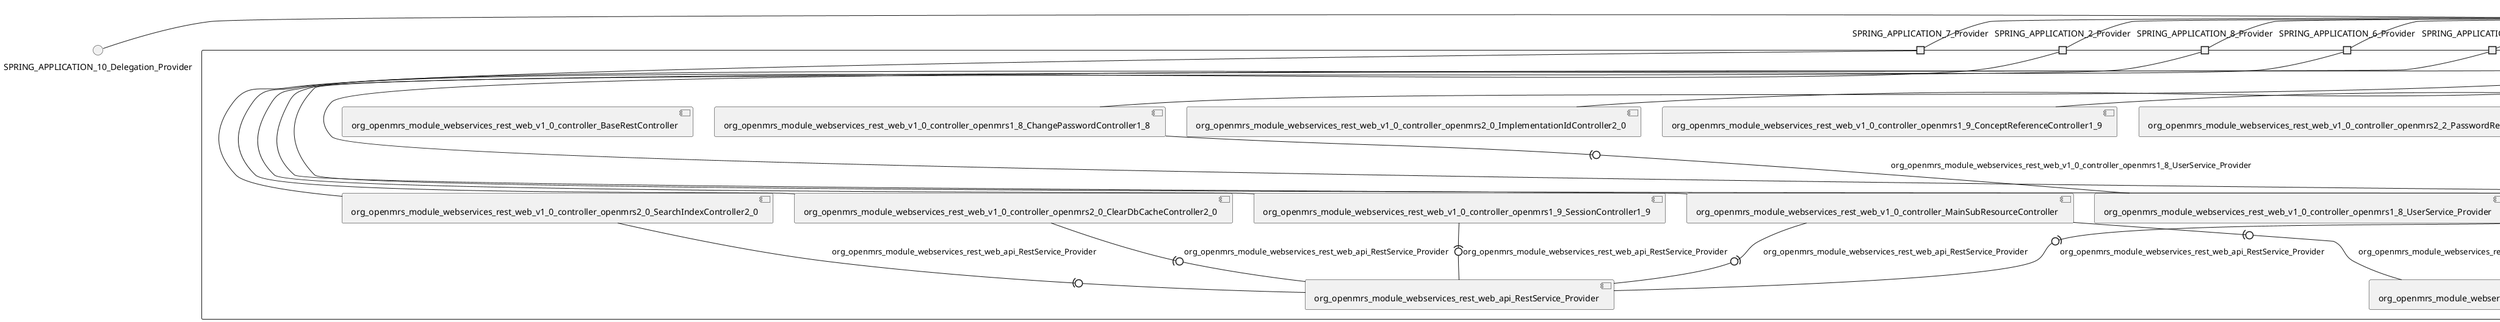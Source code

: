 @startuml
skinparam fixCircleLabelOverlapping true
skinparam componentStyle uml2
() SPRING_APPLICATION_10_Delegation_Provider
() SPRING_APPLICATION_11_Delegation_Provider
() SPRING_APPLICATION_12_Delegation_Provider
() SPRING_APPLICATION_13_Delegation_Provider
() SPRING_APPLICATION_14_Delegation_Provider
() SPRING_APPLICATION_15_Delegation_Provider
() SPRING_APPLICATION_2_Delegation_Provider
() SPRING_APPLICATION_3_Delegation_Provider
() SPRING_APPLICATION_4_Delegation_Provider
() SPRING_APPLICATION_5_Delegation_Provider
() SPRING_APPLICATION_6_Delegation_Provider
() SPRING_APPLICATION_7_Delegation_Provider
() SPRING_APPLICATION_8_Delegation_Provider
() SPRING_APPLICATION_9_Delegation_Provider
() SPRING_APPLICATION_Delegation_Provider
() SPRING_APPLICATION_module_webservices_rest_apiDocs_Delegation_Provider
() SPRING_APPLICATION_module_webservices_rest_settings_Delegation_Provider
() SPRING_APPLICATION_module_webservices_rest_swagger_json_Delegation_Provider
() SPRING_APPLICATION_rest_unknownResource_Delegation_Provider
() SPRING_APPLICATION_rest_v1_form_value_Delegation_Provider
() SPRING_APPLICATION_rest_v1_hl7_Delegation_Provider
() SPRING_APPLICATION_value_Delegation_Provider
rectangle System {
[org_openmrs_module_webservices_rest_web_api_RestService_Provider] [[openmrs-openmrs-module-webservices-rest.repository#_jzjnVOQDEe6IDcc49RCDEw]]
[org_openmrs_module_webservices_rest_web_controller_SettingsFormController] [[openmrs-openmrs-module-webservices-rest.repository#_jzjnVOQDEe6IDcc49RCDEw]]
[org_openmrs_module_webservices_rest_web_controller_SwaggerDocController] [[openmrs-openmrs-module-webservices-rest.repository#_jzjnVOQDEe6IDcc49RCDEw]]
[org_openmrs_module_webservices_rest_web_controller_SwaggerSpecificationController] [[openmrs-openmrs-module-webservices-rest.repository#_jzjnVOQDEe6IDcc49RCDEw]]
[org_openmrs_module_webservices_rest_web_v1_0_controller_BaseRestController] [[openmrs-openmrs-module-webservices-rest.repository#_jzjnVOQDEe6IDcc49RCDEw]]
[org_openmrs_module_webservices_rest_web_v1_0_controller_BaseUriSetup] [[openmrs-openmrs-module-webservices-rest.repository#_jzjnVOQDEe6IDcc49RCDEw]]
[org_openmrs_module_webservices_rest_web_v1_0_controller_MainResourceController] [[openmrs-openmrs-module-webservices-rest.repository#_jzjnVOQDEe6IDcc49RCDEw]]
[org_openmrs_module_webservices_rest_web_v1_0_controller_MainSubResourceController] [[openmrs-openmrs-module-webservices-rest.repository#_jzjnVOQDEe6IDcc49RCDEw]]
[org_openmrs_module_webservices_rest_web_v1_0_controller_UnknownResourceController] [[openmrs-openmrs-module-webservices-rest.repository#_jzjnVOQDEe6IDcc49RCDEw]]
[org_openmrs_module_webservices_rest_web_v1_0_controller_openmrs1_8_ChangePasswordController1_8] [[openmrs-openmrs-module-webservices-rest.repository#_jzjnVOQDEe6IDcc49RCDEw]]
[org_openmrs_module_webservices_rest_web_v1_0_controller_openmrs1_8_HL7MessageController1_8] [[openmrs-openmrs-module-webservices-rest.repository#_jzjnVOQDEe6IDcc49RCDEw]]
[org_openmrs_module_webservices_rest_web_v1_0_controller_openmrs1_8_ObsComplexValueController1_8] [[openmrs-openmrs-module-webservices-rest.repository#_jzjnVOQDEe6IDcc49RCDEw]]
[org_openmrs_module_webservices_rest_web_v1_0_controller_openmrs1_8_ObsService_Provider] [[openmrs-openmrs-module-webservices-rest.repository#_jzjnVOQDEe6IDcc49RCDEw]]
[org_openmrs_module_webservices_rest_web_v1_0_controller_openmrs1_8_UserService_Provider] [[openmrs-openmrs-module-webservices-rest.repository#_jzjnVOQDEe6IDcc49RCDEw]]
[org_openmrs_module_webservices_rest_web_v1_0_controller_openmrs1_9_ClobDatatypeStorageController] [[openmrs-openmrs-module-webservices-rest.repository#_jzjnVOQDEe6IDcc49RCDEw]]
[org_openmrs_module_webservices_rest_web_v1_0_controller_openmrs1_9_ConceptReferenceController1_9] [[openmrs-openmrs-module-webservices-rest.repository#_jzjnVOQDEe6IDcc49RCDEw]]
[org_openmrs_module_webservices_rest_web_v1_0_controller_openmrs1_9_DatatypeService_Provider] [[openmrs-openmrs-module-webservices-rest.repository#_jzjnVOQDEe6IDcc49RCDEw]]
[org_openmrs_module_webservices_rest_web_v1_0_controller_openmrs1_9_FormResourceController1_9] [[openmrs-openmrs-module-webservices-rest.repository#_jzjnVOQDEe6IDcc49RCDEw]]
[org_openmrs_module_webservices_rest_web_v1_0_controller_openmrs1_9_FormService_Provider] [[openmrs-openmrs-module-webservices-rest.repository#_jzjnVOQDEe6IDcc49RCDEw]]
[org_openmrs_module_webservices_rest_web_v1_0_controller_openmrs1_9_SessionController1_9] [[openmrs-openmrs-module-webservices-rest.repository#_jzjnVOQDEe6IDcc49RCDEw]]
[org_openmrs_module_webservices_rest_web_v1_0_controller_openmrs2_0_AddressTemplateController2_0] [[openmrs-openmrs-module-webservices-rest.repository#_jzjnVOQDEe6IDcc49RCDEw]]
[org_openmrs_module_webservices_rest_web_v1_0_controller_openmrs2_0_ClearDbCacheController2_0] [[openmrs-openmrs-module-webservices-rest.repository#_jzjnVOQDEe6IDcc49RCDEw]]
[org_openmrs_module_webservices_rest_web_v1_0_controller_openmrs2_0_ImplementationIdController2_0] [[openmrs-openmrs-module-webservices-rest.repository#_jzjnVOQDEe6IDcc49RCDEw]]
[org_openmrs_module_webservices_rest_web_v1_0_controller_openmrs2_0_LocaleAndThemeConfigurationController2_0] [[openmrs-openmrs-module-webservices-rest.repository#_jzjnVOQDEe6IDcc49RCDEw]]
[org_openmrs_module_webservices_rest_web_v1_0_controller_openmrs2_0_LoggedInUsersController2_0] [[openmrs-openmrs-module-webservices-rest.repository#_jzjnVOQDEe6IDcc49RCDEw]]
[org_openmrs_module_webservices_rest_web_v1_0_controller_openmrs2_0_NameTemplateController2_0] [[openmrs-openmrs-module-webservices-rest.repository#_jzjnVOQDEe6IDcc49RCDEw]]
[org_openmrs_module_webservices_rest_web_v1_0_controller_openmrs2_0_SearchIndexController2_0] [[openmrs-openmrs-module-webservices-rest.repository#_jzjnVOQDEe6IDcc49RCDEw]]
[org_openmrs_module_webservices_rest_web_v1_0_controller_openmrs2_0_VisitConfigurationController2_0] [[openmrs-openmrs-module-webservices-rest.repository#_jzjnVOQDEe6IDcc49RCDEw]]
[org_openmrs_module_webservices_rest_web_v1_0_controller_openmrs2_2_PasswordResetController2_2] [[openmrs-openmrs-module-webservices-rest.repository#_jzjnVOQDEe6IDcc49RCDEw]]
[org_openmrs_module_webservices_rest_web_v1_0_controller_openmrs2_2_UserService_Provider] [[openmrs-openmrs-module-webservices-rest.repository#_jzjnVOQDEe6IDcc49RCDEw]]
port SPRING_APPLICATION_10_Provider
SPRING_APPLICATION_10_Delegation_Provider - SPRING_APPLICATION_10_Provider
SPRING_APPLICATION_10_Provider - [org_openmrs_module_webservices_rest_web_v1_0_controller_openmrs1_8_ChangePasswordController1_8]
port SPRING_APPLICATION_11_Provider
SPRING_APPLICATION_11_Delegation_Provider - SPRING_APPLICATION_11_Provider
SPRING_APPLICATION_11_Provider - [org_openmrs_module_webservices_rest_web_v1_0_controller_openmrs2_0_ImplementationIdController2_0]
port SPRING_APPLICATION_12_Provider
SPRING_APPLICATION_12_Delegation_Provider - SPRING_APPLICATION_12_Provider
SPRING_APPLICATION_12_Provider - [org_openmrs_module_webservices_rest_web_v1_0_controller_openmrs1_9_ConceptReferenceController1_9]
port SPRING_APPLICATION_13_Provider
SPRING_APPLICATION_13_Delegation_Provider - SPRING_APPLICATION_13_Provider
SPRING_APPLICATION_13_Provider - [org_openmrs_module_webservices_rest_web_v1_0_controller_MainResourceController]
port SPRING_APPLICATION_14_Provider
SPRING_APPLICATION_14_Delegation_Provider - SPRING_APPLICATION_14_Provider
SPRING_APPLICATION_14_Provider - [org_openmrs_module_webservices_rest_web_v1_0_controller_openmrs1_9_ClobDatatypeStorageController]
port SPRING_APPLICATION_15_Provider
SPRING_APPLICATION_15_Delegation_Provider - SPRING_APPLICATION_15_Provider
SPRING_APPLICATION_15_Provider - [org_openmrs_module_webservices_rest_web_v1_0_controller_openmrs2_2_PasswordResetController2_2]
port SPRING_APPLICATION_2_Provider
SPRING_APPLICATION_2_Delegation_Provider - SPRING_APPLICATION_2_Provider
SPRING_APPLICATION_2_Provider - [org_openmrs_module_webservices_rest_web_v1_0_controller_openmrs2_0_ClearDbCacheController2_0]
port SPRING_APPLICATION_3_Provider
SPRING_APPLICATION_3_Delegation_Provider - SPRING_APPLICATION_3_Provider
SPRING_APPLICATION_3_Provider - [org_openmrs_module_webservices_rest_web_v1_0_controller_openmrs2_0_LoggedInUsersController2_0]
port SPRING_APPLICATION_4_Provider
SPRING_APPLICATION_4_Delegation_Provider - SPRING_APPLICATION_4_Provider
SPRING_APPLICATION_4_Provider - [org_openmrs_module_webservices_rest_web_v1_0_controller_openmrs2_0_VisitConfigurationController2_0]
port SPRING_APPLICATION_5_Provider
SPRING_APPLICATION_5_Delegation_Provider - SPRING_APPLICATION_5_Provider
SPRING_APPLICATION_5_Provider - [org_openmrs_module_webservices_rest_web_v1_0_controller_openmrs2_0_NameTemplateController2_0]
port SPRING_APPLICATION_6_Provider
SPRING_APPLICATION_6_Delegation_Provider - SPRING_APPLICATION_6_Provider
SPRING_APPLICATION_6_Provider - [org_openmrs_module_webservices_rest_web_v1_0_controller_MainSubResourceController]
port SPRING_APPLICATION_7_Provider
SPRING_APPLICATION_7_Delegation_Provider - SPRING_APPLICATION_7_Provider
SPRING_APPLICATION_7_Provider - [org_openmrs_module_webservices_rest_web_v1_0_controller_openmrs2_0_SearchIndexController2_0]
port SPRING_APPLICATION_8_Provider
SPRING_APPLICATION_8_Delegation_Provider - SPRING_APPLICATION_8_Provider
SPRING_APPLICATION_8_Provider - [org_openmrs_module_webservices_rest_web_v1_0_controller_openmrs1_9_SessionController1_9]
port SPRING_APPLICATION_9_Provider
SPRING_APPLICATION_9_Delegation_Provider - SPRING_APPLICATION_9_Provider
SPRING_APPLICATION_9_Provider - [org_openmrs_module_webservices_rest_web_v1_0_controller_openmrs2_0_LocaleAndThemeConfigurationController2_0]
port SPRING_APPLICATION_Provider
SPRING_APPLICATION_Delegation_Provider - SPRING_APPLICATION_Provider
SPRING_APPLICATION_Provider - [org_openmrs_module_webservices_rest_web_v1_0_controller_openmrs2_0_AddressTemplateController2_0]
port SPRING_APPLICATION_module_webservices_rest_apiDocs_Provider
SPRING_APPLICATION_module_webservices_rest_apiDocs_Delegation_Provider - SPRING_APPLICATION_module_webservices_rest_apiDocs_Provider
SPRING_APPLICATION_module_webservices_rest_apiDocs_Provider - [org_openmrs_module_webservices_rest_web_controller_SwaggerDocController]
port SPRING_APPLICATION_module_webservices_rest_settings_Provider
SPRING_APPLICATION_module_webservices_rest_settings_Delegation_Provider - SPRING_APPLICATION_module_webservices_rest_settings_Provider
SPRING_APPLICATION_module_webservices_rest_settings_Provider - [org_openmrs_module_webservices_rest_web_controller_SettingsFormController]
port SPRING_APPLICATION_module_webservices_rest_swagger_json_Provider
SPRING_APPLICATION_module_webservices_rest_swagger_json_Delegation_Provider - SPRING_APPLICATION_module_webservices_rest_swagger_json_Provider
SPRING_APPLICATION_module_webservices_rest_swagger_json_Provider - [org_openmrs_module_webservices_rest_web_controller_SwaggerSpecificationController]
port SPRING_APPLICATION_rest_unknownResource_Provider
SPRING_APPLICATION_rest_unknownResource_Delegation_Provider - SPRING_APPLICATION_rest_unknownResource_Provider
SPRING_APPLICATION_rest_unknownResource_Provider - [org_openmrs_module_webservices_rest_web_v1_0_controller_UnknownResourceController]
port SPRING_APPLICATION_rest_v1_form_value_Provider
SPRING_APPLICATION_rest_v1_form_value_Delegation_Provider - SPRING_APPLICATION_rest_v1_form_value_Provider
SPRING_APPLICATION_rest_v1_form_value_Provider - [org_openmrs_module_webservices_rest_web_v1_0_controller_openmrs1_9_FormResourceController1_9]
port SPRING_APPLICATION_rest_v1_hl7_Provider
SPRING_APPLICATION_rest_v1_hl7_Delegation_Provider - SPRING_APPLICATION_rest_v1_hl7_Provider
SPRING_APPLICATION_rest_v1_hl7_Provider - [org_openmrs_module_webservices_rest_web_v1_0_controller_openmrs1_8_HL7MessageController1_8]
port SPRING_APPLICATION_value_Provider
SPRING_APPLICATION_value_Delegation_Provider - SPRING_APPLICATION_value_Provider
SPRING_APPLICATION_value_Provider - [org_openmrs_module_webservices_rest_web_v1_0_controller_openmrs1_8_ObsComplexValueController1_8]
[org_openmrs_module_webservices_rest_web_v1_0_controller_MainSubResourceController] -(0- [org_openmrs_module_webservices_rest_web_api_RestService_Provider] : org_openmrs_module_webservices_rest_web_api_RestService_Provider
[org_openmrs_module_webservices_rest_web_v1_0_controller_openmrs2_0_SearchIndexController2_0] -(0- [org_openmrs_module_webservices_rest_web_api_RestService_Provider] : org_openmrs_module_webservices_rest_web_api_RestService_Provider
[org_openmrs_module_webservices_rest_web_v1_0_controller_openmrs1_9_SessionController1_9] -(0- [org_openmrs_module_webservices_rest_web_api_RestService_Provider] : org_openmrs_module_webservices_rest_web_api_RestService_Provider
[org_openmrs_module_webservices_rest_web_v1_0_controller_MainResourceController] -(0- [org_openmrs_module_webservices_rest_web_api_RestService_Provider] : org_openmrs_module_webservices_rest_web_api_RestService_Provider
[org_openmrs_module_webservices_rest_web_v1_0_controller_openmrs2_0_ClearDbCacheController2_0] -(0- [org_openmrs_module_webservices_rest_web_api_RestService_Provider] : org_openmrs_module_webservices_rest_web_api_RestService_Provider
[org_openmrs_module_webservices_rest_web_v1_0_controller_MainSubResourceController] -(0- [org_openmrs_module_webservices_rest_web_v1_0_controller_BaseUriSetup] : org_openmrs_module_webservices_rest_web_v1_0_controller_BaseUriSetup_Provider
[org_openmrs_module_webservices_rest_web_v1_0_controller_MainResourceController] -(0- [org_openmrs_module_webservices_rest_web_v1_0_controller_BaseUriSetup] : org_openmrs_module_webservices_rest_web_v1_0_controller_BaseUriSetup_Provider
[org_openmrs_module_webservices_rest_web_v1_0_controller_openmrs1_8_HL7MessageController1_8] -(0- [org_openmrs_module_webservices_rest_web_v1_0_controller_MainResourceController] : org_openmrs_module_webservices_rest_web_v1_0_controller_MainResourceController_Provider
[org_openmrs_module_webservices_rest_web_v1_0_controller_openmrs1_8_ObsComplexValueController1_8] -(0- [org_openmrs_module_webservices_rest_web_v1_0_controller_openmrs1_8_ObsService_Provider] : org_openmrs_module_webservices_rest_web_v1_0_controller_openmrs1_8_ObsService_Provider
[org_openmrs_module_webservices_rest_web_v1_0_controller_openmrs1_8_ChangePasswordController1_8] -(0- [org_openmrs_module_webservices_rest_web_v1_0_controller_openmrs1_8_UserService_Provider] : org_openmrs_module_webservices_rest_web_v1_0_controller_openmrs1_8_UserService_Provider
[org_openmrs_module_webservices_rest_web_v1_0_controller_openmrs1_9_FormResourceController1_9] -(0- [org_openmrs_module_webservices_rest_web_v1_0_controller_openmrs1_9_ClobDatatypeStorageController] : org_openmrs_module_webservices_rest_web_v1_0_controller_openmrs1_9_ClobDatatypeStorageController_Provider
[org_openmrs_module_webservices_rest_web_v1_0_controller_openmrs1_9_ClobDatatypeStorageController] -(0- [org_openmrs_module_webservices_rest_web_v1_0_controller_openmrs1_9_DatatypeService_Provider] : org_openmrs_module_webservices_rest_web_v1_0_controller_openmrs1_9_DatatypeService_Provider
[org_openmrs_module_webservices_rest_web_v1_0_controller_openmrs1_9_FormResourceController1_9] -(0- [org_openmrs_module_webservices_rest_web_v1_0_controller_openmrs1_9_FormService_Provider] : org_openmrs_module_webservices_rest_web_v1_0_controller_openmrs1_9_FormService_Provider
[org_openmrs_module_webservices_rest_web_v1_0_controller_openmrs2_2_PasswordResetController2_2] -(0- [org_openmrs_module_webservices_rest_web_v1_0_controller_openmrs2_2_UserService_Provider] : org_openmrs_module_webservices_rest_web_v1_0_controller_openmrs2_2_UserService_Provider
}

@enduml
